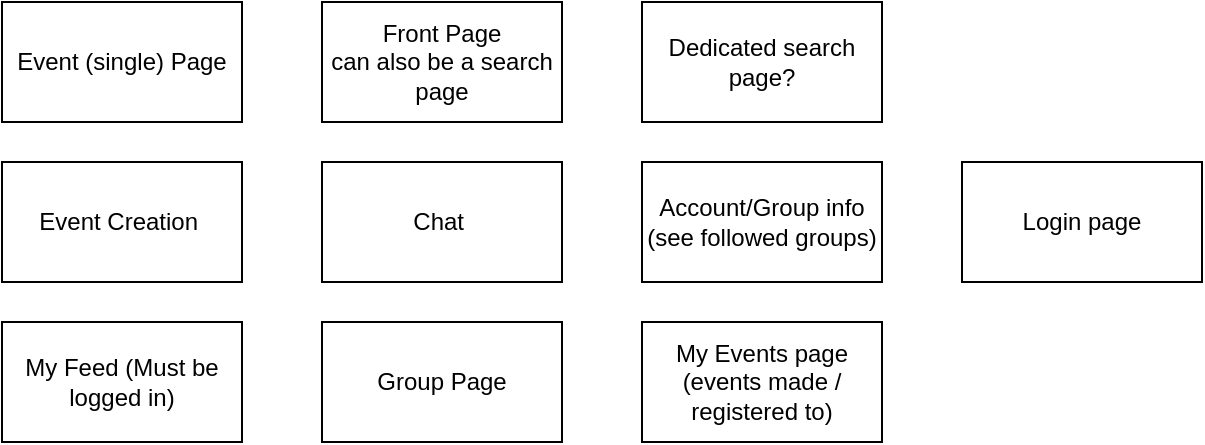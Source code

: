 <mxfile version="23.0.1" type="device">
  <diagram name="Page-1" id="Y3vwUiVFTwMVYVwepU3Q">
    <mxGraphModel dx="1674" dy="772" grid="1" gridSize="10" guides="1" tooltips="1" connect="1" arrows="1" fold="1" page="1" pageScale="1" pageWidth="850" pageHeight="1100" math="0" shadow="0">
      <root>
        <mxCell id="0" />
        <mxCell id="1" parent="0" />
        <mxCell id="PX4u7H05hd62M6uUX2tw-1" value="Front Page&lt;br&gt;can also be a search page" style="rounded=0;whiteSpace=wrap;html=1;" vertex="1" parent="1">
          <mxGeometry x="240" y="160" width="120" height="60" as="geometry" />
        </mxCell>
        <mxCell id="PX4u7H05hd62M6uUX2tw-2" value="Event (single) Page" style="rounded=0;whiteSpace=wrap;html=1;" vertex="1" parent="1">
          <mxGeometry x="80" y="160" width="120" height="60" as="geometry" />
        </mxCell>
        <mxCell id="PX4u7H05hd62M6uUX2tw-3" value="Login page" style="rounded=0;whiteSpace=wrap;html=1;" vertex="1" parent="1">
          <mxGeometry x="560" y="240" width="120" height="60" as="geometry" />
        </mxCell>
        <mxCell id="PX4u7H05hd62M6uUX2tw-4" value="My Feed (Must be logged in)" style="rounded=0;whiteSpace=wrap;html=1;" vertex="1" parent="1">
          <mxGeometry x="80" y="320" width="120" height="60" as="geometry" />
        </mxCell>
        <mxCell id="PX4u7H05hd62M6uUX2tw-6" value="Chat&amp;nbsp;" style="rounded=0;whiteSpace=wrap;html=1;" vertex="1" parent="1">
          <mxGeometry x="240" y="240" width="120" height="60" as="geometry" />
        </mxCell>
        <mxCell id="PX4u7H05hd62M6uUX2tw-7" value="Event Creation&amp;nbsp;" style="rounded=0;whiteSpace=wrap;html=1;" vertex="1" parent="1">
          <mxGeometry x="80" y="240" width="120" height="60" as="geometry" />
        </mxCell>
        <mxCell id="PX4u7H05hd62M6uUX2tw-8" value="Group Page" style="rounded=0;whiteSpace=wrap;html=1;" vertex="1" parent="1">
          <mxGeometry x="240" y="320" width="120" height="60" as="geometry" />
        </mxCell>
        <mxCell id="PX4u7H05hd62M6uUX2tw-9" value="My Events page (events made / registered to)" style="rounded=0;whiteSpace=wrap;html=1;" vertex="1" parent="1">
          <mxGeometry x="400" y="320" width="120" height="60" as="geometry" />
        </mxCell>
        <mxCell id="PX4u7H05hd62M6uUX2tw-10" value="Account/Group info&lt;br&gt;(see followed groups)" style="rounded=0;whiteSpace=wrap;html=1;" vertex="1" parent="1">
          <mxGeometry x="400" y="240" width="120" height="60" as="geometry" />
        </mxCell>
        <mxCell id="PX4u7H05hd62M6uUX2tw-11" value="Dedicated search page?" style="rounded=0;whiteSpace=wrap;html=1;" vertex="1" parent="1">
          <mxGeometry x="400" y="160" width="120" height="60" as="geometry" />
        </mxCell>
      </root>
    </mxGraphModel>
  </diagram>
</mxfile>
